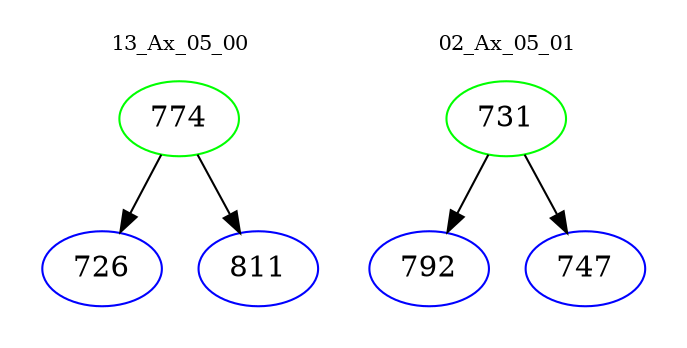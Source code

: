 digraph{
subgraph cluster_0 {
color = white
label = "13_Ax_05_00";
fontsize=10;
T0_774 [label="774", color="green"]
T0_774 -> T0_726 [color="black"]
T0_726 [label="726", color="blue"]
T0_774 -> T0_811 [color="black"]
T0_811 [label="811", color="blue"]
}
subgraph cluster_1 {
color = white
label = "02_Ax_05_01";
fontsize=10;
T1_731 [label="731", color="green"]
T1_731 -> T1_792 [color="black"]
T1_792 [label="792", color="blue"]
T1_731 -> T1_747 [color="black"]
T1_747 [label="747", color="blue"]
}
}

